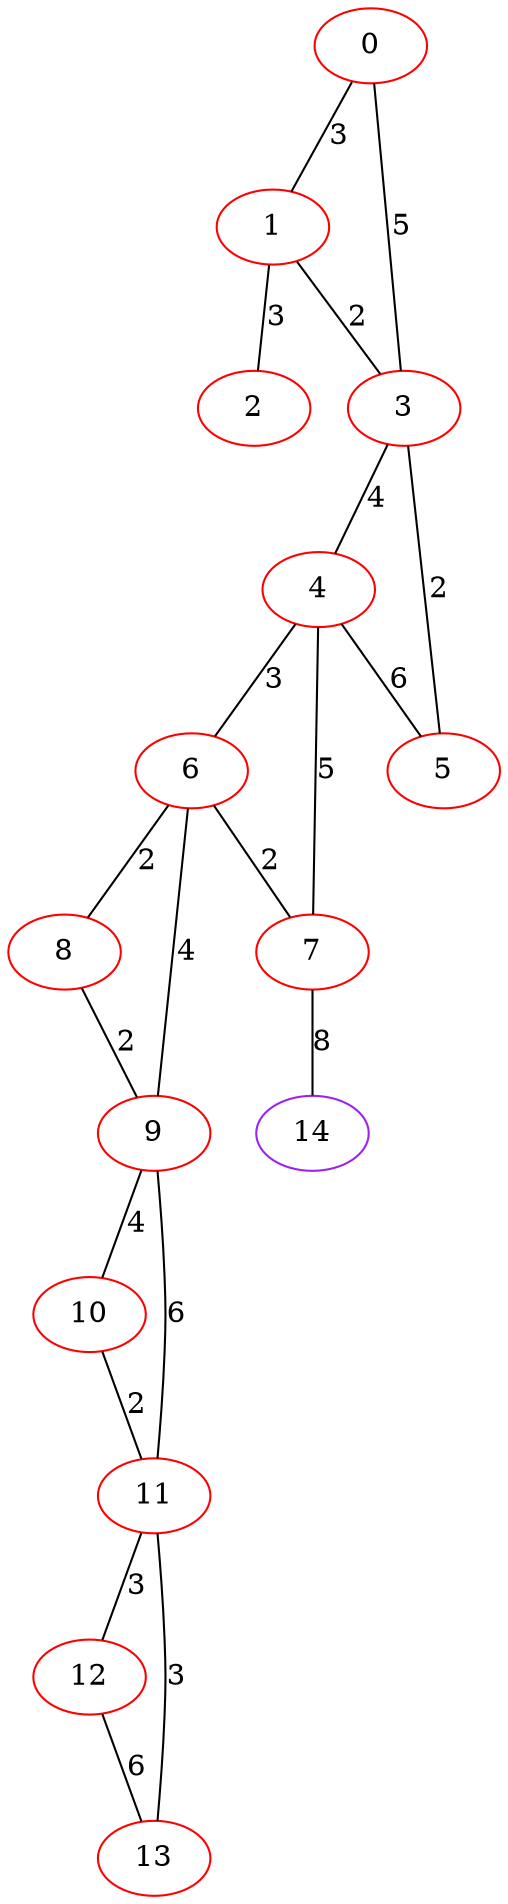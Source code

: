 graph "" {
0 [color=red, weight=1];
1 [color=red, weight=1];
2 [color=red, weight=1];
3 [color=red, weight=1];
4 [color=red, weight=1];
5 [color=red, weight=1];
6 [color=red, weight=1];
7 [color=red, weight=1];
8 [color=red, weight=1];
9 [color=red, weight=1];
10 [color=red, weight=1];
11 [color=red, weight=1];
12 [color=red, weight=1];
13 [color=red, weight=1];
14 [color=purple, weight=4];
0 -- 1  [key=0, label=3];
0 -- 3  [key=0, label=5];
1 -- 2  [key=0, label=3];
1 -- 3  [key=0, label=2];
3 -- 4  [key=0, label=4];
3 -- 5  [key=0, label=2];
4 -- 5  [key=0, label=6];
4 -- 6  [key=0, label=3];
4 -- 7  [key=0, label=5];
6 -- 8  [key=0, label=2];
6 -- 9  [key=0, label=4];
6 -- 7  [key=0, label=2];
7 -- 14  [key=0, label=8];
8 -- 9  [key=0, label=2];
9 -- 10  [key=0, label=4];
9 -- 11  [key=0, label=6];
10 -- 11  [key=0, label=2];
11 -- 12  [key=0, label=3];
11 -- 13  [key=0, label=3];
12 -- 13  [key=0, label=6];
}
